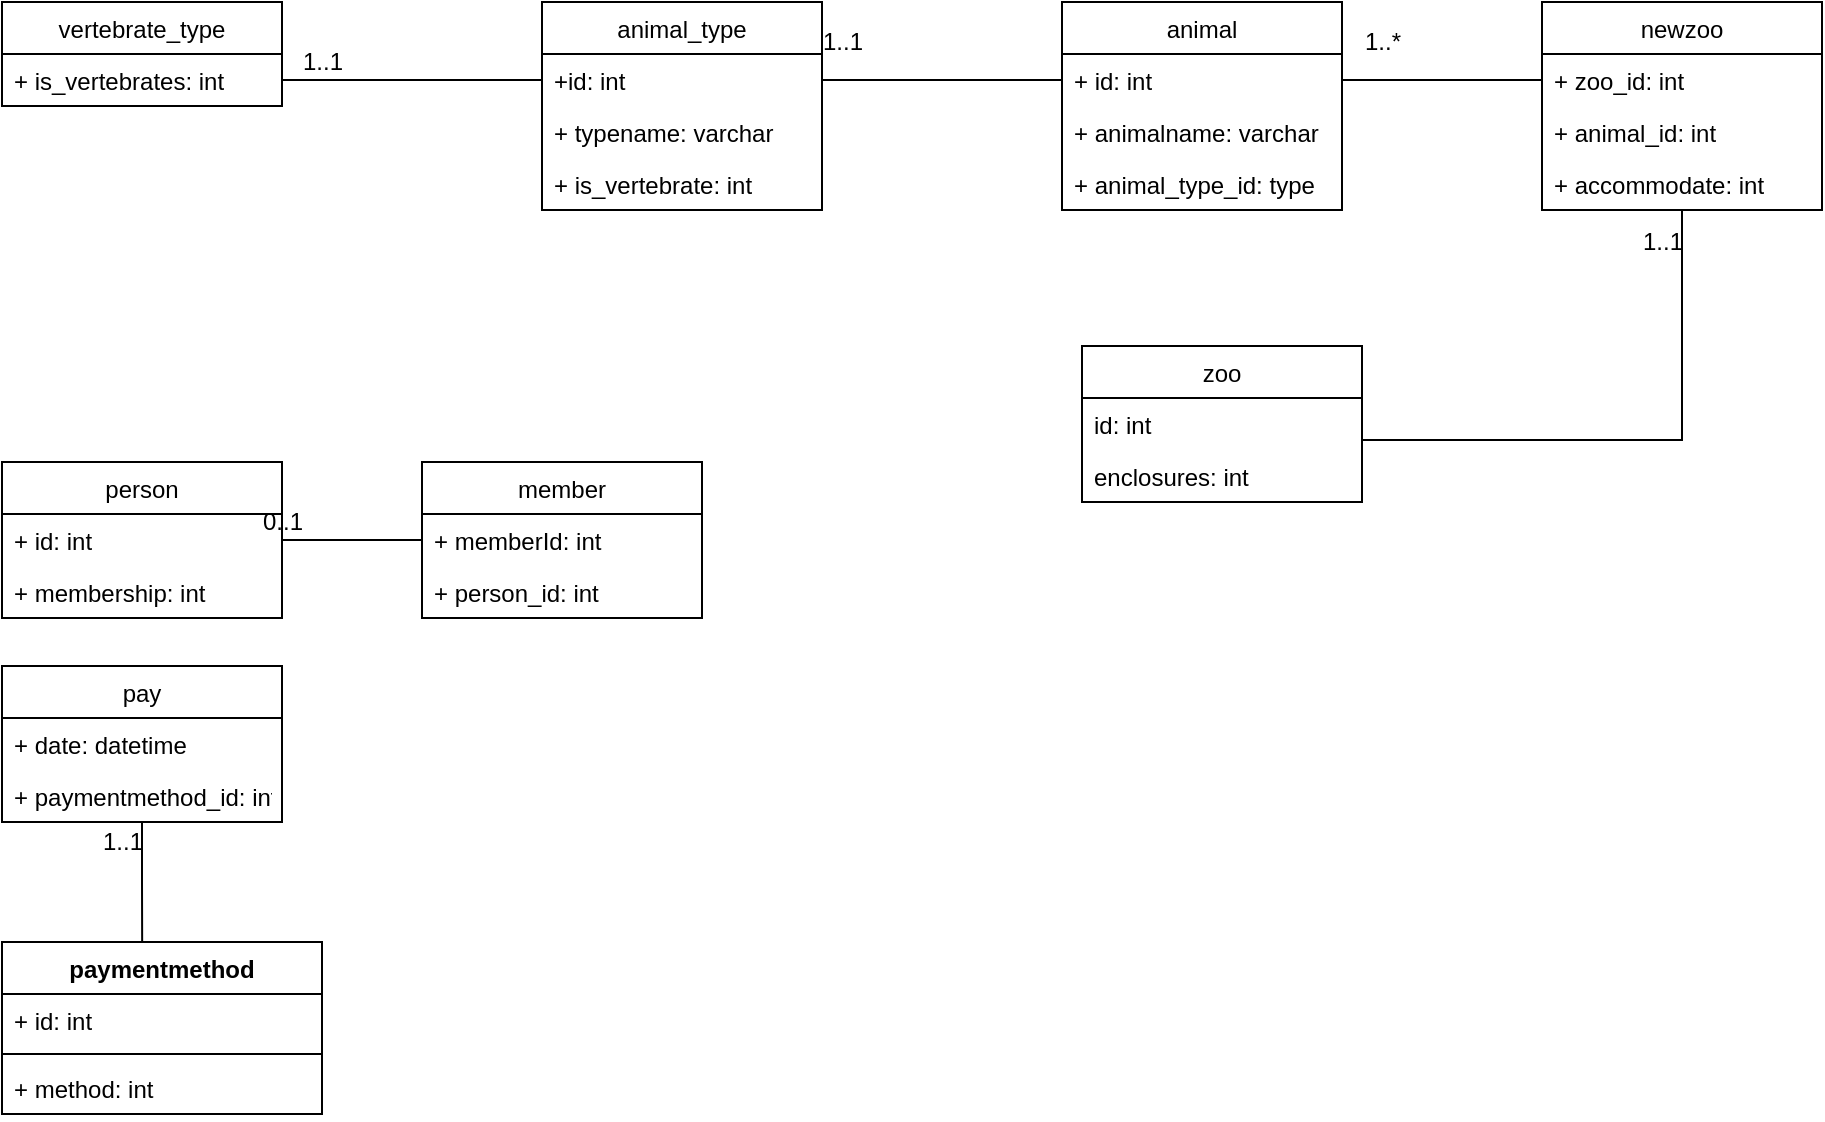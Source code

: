 <mxfile version="13.7.4" type="github">
  <diagram name="Page-1" id="e7e014a7-5840-1c2e-5031-d8a46d1fe8dd">
    <mxGraphModel dx="1108" dy="1286" grid="1" gridSize="10" guides="1" tooltips="1" connect="1" arrows="1" fold="1" page="1" pageScale="1" pageWidth="1169" pageHeight="826" background="#ffffff" math="0" shadow="0">
      <root>
        <mxCell id="0" />
        <mxCell id="1" parent="0" />
        <mxCell id="tPpb018GLGtYP7hBHYFy-53" value="member" style="swimlane;fontStyle=0;childLayout=stackLayout;horizontal=1;startSize=26;fillColor=none;horizontalStack=0;resizeParent=1;resizeParentMax=0;resizeLast=0;collapsible=1;marginBottom=0;" vertex="1" parent="1">
          <mxGeometry x="270" y="-120" width="140" height="78" as="geometry" />
        </mxCell>
        <mxCell id="tPpb018GLGtYP7hBHYFy-54" value="+ memberId: int" style="text;strokeColor=none;fillColor=none;align=left;verticalAlign=top;spacingLeft=4;spacingRight=4;overflow=hidden;rotatable=0;points=[[0,0.5],[1,0.5]];portConstraint=eastwest;" vertex="1" parent="tPpb018GLGtYP7hBHYFy-53">
          <mxGeometry y="26" width="140" height="26" as="geometry" />
        </mxCell>
        <mxCell id="tPpb018GLGtYP7hBHYFy-55" value="+ person_id: int" style="text;strokeColor=none;fillColor=none;align=left;verticalAlign=top;spacingLeft=4;spacingRight=4;overflow=hidden;rotatable=0;points=[[0,0.5],[1,0.5]];portConstraint=eastwest;" vertex="1" parent="tPpb018GLGtYP7hBHYFy-53">
          <mxGeometry y="52" width="140" height="26" as="geometry" />
        </mxCell>
        <mxCell id="tPpb018GLGtYP7hBHYFy-57" style="edgeStyle=orthogonalEdgeStyle;rounded=0;orthogonalLoop=1;jettySize=auto;html=1;entryX=0;entryY=0.5;entryDx=0;entryDy=0;endArrow=none;endFill=0;" edge="1" parent="1" source="tPpb018GLGtYP7hBHYFy-50" target="tPpb018GLGtYP7hBHYFy-54">
          <mxGeometry relative="1" as="geometry" />
        </mxCell>
        <mxCell id="tPpb018GLGtYP7hBHYFy-58" value="0..1" style="text;html=1;align=center;verticalAlign=middle;resizable=0;points=[];autosize=1;" vertex="1" parent="1">
          <mxGeometry x="180" y="-100" width="40" height="20" as="geometry" />
        </mxCell>
        <mxCell id="tPpb018GLGtYP7hBHYFy-68" style="edgeStyle=orthogonalEdgeStyle;rounded=0;orthogonalLoop=1;jettySize=auto;html=1;entryX=0.438;entryY=0;entryDx=0;entryDy=0;entryPerimeter=0;endArrow=none;endFill=0;" edge="1" parent="1" source="tPpb018GLGtYP7hBHYFy-59" target="tPpb018GLGtYP7hBHYFy-63">
          <mxGeometry relative="1" as="geometry" />
        </mxCell>
        <mxCell id="tPpb018GLGtYP7hBHYFy-69" value="1..1" style="text;html=1;align=center;verticalAlign=middle;resizable=0;points=[];autosize=1;" vertex="1" parent="1">
          <mxGeometry x="100" y="60" width="40" height="20" as="geometry" />
        </mxCell>
        <mxCell id="tPpb018GLGtYP7hBHYFy-70" value="animal_type" style="swimlane;fontStyle=0;childLayout=stackLayout;horizontal=1;startSize=26;fillColor=none;horizontalStack=0;resizeParent=1;resizeParentMax=0;resizeLast=0;collapsible=1;marginBottom=0;" vertex="1" parent="1">
          <mxGeometry x="330" y="-350" width="140" height="104" as="geometry" />
        </mxCell>
        <mxCell id="tPpb018GLGtYP7hBHYFy-71" value="+id: int" style="text;strokeColor=none;fillColor=none;align=left;verticalAlign=top;spacingLeft=4;spacingRight=4;overflow=hidden;rotatable=0;points=[[0,0.5],[1,0.5]];portConstraint=eastwest;" vertex="1" parent="tPpb018GLGtYP7hBHYFy-70">
          <mxGeometry y="26" width="140" height="26" as="geometry" />
        </mxCell>
        <mxCell id="tPpb018GLGtYP7hBHYFy-72" value="+ typename: varchar" style="text;strokeColor=none;fillColor=none;align=left;verticalAlign=top;spacingLeft=4;spacingRight=4;overflow=hidden;rotatable=0;points=[[0,0.5],[1,0.5]];portConstraint=eastwest;" vertex="1" parent="tPpb018GLGtYP7hBHYFy-70">
          <mxGeometry y="52" width="140" height="26" as="geometry" />
        </mxCell>
        <mxCell id="tPpb018GLGtYP7hBHYFy-73" value="+ is_vertebrate: int" style="text;strokeColor=none;fillColor=none;align=left;verticalAlign=top;spacingLeft=4;spacingRight=4;overflow=hidden;rotatable=0;points=[[0,0.5],[1,0.5]];portConstraint=eastwest;" vertex="1" parent="tPpb018GLGtYP7hBHYFy-70">
          <mxGeometry y="78" width="140" height="26" as="geometry" />
        </mxCell>
        <mxCell id="tPpb018GLGtYP7hBHYFy-74" style="edgeStyle=orthogonalEdgeStyle;rounded=0;orthogonalLoop=1;jettySize=auto;html=1;entryX=0;entryY=0.5;entryDx=0;entryDy=0;endArrow=none;endFill=0;" edge="1" parent="1" source="tPpb018GLGtYP7hBHYFy-46" target="tPpb018GLGtYP7hBHYFy-71">
          <mxGeometry relative="1" as="geometry" />
        </mxCell>
        <mxCell id="tPpb018GLGtYP7hBHYFy-75" value="1..1" style="text;html=1;align=center;verticalAlign=middle;resizable=0;points=[];autosize=1;" vertex="1" parent="1">
          <mxGeometry x="200" y="-330" width="40" height="20" as="geometry" />
        </mxCell>
        <mxCell id="tPpb018GLGtYP7hBHYFy-76" value="animal" style="swimlane;fontStyle=0;childLayout=stackLayout;horizontal=1;startSize=26;fillColor=none;horizontalStack=0;resizeParent=1;resizeParentMax=0;resizeLast=0;collapsible=1;marginBottom=0;" vertex="1" parent="1">
          <mxGeometry x="590" y="-350" width="140" height="104" as="geometry" />
        </mxCell>
        <mxCell id="tPpb018GLGtYP7hBHYFy-77" value="+ id: int" style="text;strokeColor=none;fillColor=none;align=left;verticalAlign=top;spacingLeft=4;spacingRight=4;overflow=hidden;rotatable=0;points=[[0,0.5],[1,0.5]];portConstraint=eastwest;" vertex="1" parent="tPpb018GLGtYP7hBHYFy-76">
          <mxGeometry y="26" width="140" height="26" as="geometry" />
        </mxCell>
        <mxCell id="tPpb018GLGtYP7hBHYFy-78" value="+ animalname: varchar" style="text;strokeColor=none;fillColor=none;align=left;verticalAlign=top;spacingLeft=4;spacingRight=4;overflow=hidden;rotatable=0;points=[[0,0.5],[1,0.5]];portConstraint=eastwest;" vertex="1" parent="tPpb018GLGtYP7hBHYFy-76">
          <mxGeometry y="52" width="140" height="26" as="geometry" />
        </mxCell>
        <mxCell id="tPpb018GLGtYP7hBHYFy-79" value="+ animal_type_id: type" style="text;strokeColor=none;fillColor=none;align=left;verticalAlign=top;spacingLeft=4;spacingRight=4;overflow=hidden;rotatable=0;points=[[0,0.5],[1,0.5]];portConstraint=eastwest;" vertex="1" parent="tPpb018GLGtYP7hBHYFy-76">
          <mxGeometry y="78" width="140" height="26" as="geometry" />
        </mxCell>
        <mxCell id="tPpb018GLGtYP7hBHYFy-80" style="edgeStyle=orthogonalEdgeStyle;rounded=0;orthogonalLoop=1;jettySize=auto;html=1;entryX=0;entryY=0.5;entryDx=0;entryDy=0;endArrow=none;endFill=0;" edge="1" parent="1" source="tPpb018GLGtYP7hBHYFy-71" target="tPpb018GLGtYP7hBHYFy-77">
          <mxGeometry relative="1" as="geometry" />
        </mxCell>
        <mxCell id="tPpb018GLGtYP7hBHYFy-81" value="1..1" style="text;html=1;align=center;verticalAlign=middle;resizable=0;points=[];autosize=1;" vertex="1" parent="1">
          <mxGeometry x="460" y="-340" width="40" height="20" as="geometry" />
        </mxCell>
        <mxCell id="tPpb018GLGtYP7hBHYFy-82" value="zoo" style="swimlane;fontStyle=0;childLayout=stackLayout;horizontal=1;startSize=26;fillColor=none;horizontalStack=0;resizeParent=1;resizeParentMax=0;resizeLast=0;collapsible=1;marginBottom=0;" vertex="1" parent="1">
          <mxGeometry x="600" y="-178" width="140" height="78" as="geometry" />
        </mxCell>
        <mxCell id="tPpb018GLGtYP7hBHYFy-83" value="id: int" style="text;strokeColor=none;fillColor=none;align=left;verticalAlign=top;spacingLeft=4;spacingRight=4;overflow=hidden;rotatable=0;points=[[0,0.5],[1,0.5]];portConstraint=eastwest;" vertex="1" parent="tPpb018GLGtYP7hBHYFy-82">
          <mxGeometry y="26" width="140" height="26" as="geometry" />
        </mxCell>
        <mxCell id="tPpb018GLGtYP7hBHYFy-84" value="enclosures: int " style="text;strokeColor=none;fillColor=none;align=left;verticalAlign=top;spacingLeft=4;spacingRight=4;overflow=hidden;rotatable=0;points=[[0,0.5],[1,0.5]];portConstraint=eastwest;" vertex="1" parent="tPpb018GLGtYP7hBHYFy-82">
          <mxGeometry y="52" width="140" height="26" as="geometry" />
        </mxCell>
        <mxCell id="tPpb018GLGtYP7hBHYFy-94" style="edgeStyle=orthogonalEdgeStyle;rounded=0;orthogonalLoop=1;jettySize=auto;html=1;entryX=1;entryY=0.808;entryDx=0;entryDy=0;entryPerimeter=0;endArrow=none;endFill=0;" edge="1" parent="1" source="tPpb018GLGtYP7hBHYFy-88" target="tPpb018GLGtYP7hBHYFy-83">
          <mxGeometry relative="1" as="geometry" />
        </mxCell>
        <mxCell id="tPpb018GLGtYP7hBHYFy-88" value="newzoo" style="swimlane;fontStyle=0;childLayout=stackLayout;horizontal=1;startSize=26;fillColor=none;horizontalStack=0;resizeParent=1;resizeParentMax=0;resizeLast=0;collapsible=1;marginBottom=0;" vertex="1" parent="1">
          <mxGeometry x="830" y="-350" width="140" height="104" as="geometry" />
        </mxCell>
        <mxCell id="tPpb018GLGtYP7hBHYFy-89" value="+ zoo_id: int" style="text;strokeColor=none;fillColor=none;align=left;verticalAlign=top;spacingLeft=4;spacingRight=4;overflow=hidden;rotatable=0;points=[[0,0.5],[1,0.5]];portConstraint=eastwest;" vertex="1" parent="tPpb018GLGtYP7hBHYFy-88">
          <mxGeometry y="26" width="140" height="26" as="geometry" />
        </mxCell>
        <mxCell id="tPpb018GLGtYP7hBHYFy-90" value="+ animal_id: int" style="text;strokeColor=none;fillColor=none;align=left;verticalAlign=top;spacingLeft=4;spacingRight=4;overflow=hidden;rotatable=0;points=[[0,0.5],[1,0.5]];portConstraint=eastwest;" vertex="1" parent="tPpb018GLGtYP7hBHYFy-88">
          <mxGeometry y="52" width="140" height="26" as="geometry" />
        </mxCell>
        <mxCell id="tPpb018GLGtYP7hBHYFy-91" value="+ accommodate: int" style="text;strokeColor=none;fillColor=none;align=left;verticalAlign=top;spacingLeft=4;spacingRight=4;overflow=hidden;rotatable=0;points=[[0,0.5],[1,0.5]];portConstraint=eastwest;" vertex="1" parent="tPpb018GLGtYP7hBHYFy-88">
          <mxGeometry y="78" width="140" height="26" as="geometry" />
        </mxCell>
        <mxCell id="tPpb018GLGtYP7hBHYFy-92" style="edgeStyle=orthogonalEdgeStyle;rounded=0;orthogonalLoop=1;jettySize=auto;html=1;entryX=0;entryY=0.5;entryDx=0;entryDy=0;endArrow=none;endFill=0;" edge="1" parent="1" source="tPpb018GLGtYP7hBHYFy-77" target="tPpb018GLGtYP7hBHYFy-89">
          <mxGeometry relative="1" as="geometry" />
        </mxCell>
        <mxCell id="tPpb018GLGtYP7hBHYFy-93" value="1..*" style="text;html=1;align=center;verticalAlign=middle;resizable=0;points=[];autosize=1;" vertex="1" parent="1">
          <mxGeometry x="735" y="-340" width="30" height="20" as="geometry" />
        </mxCell>
        <mxCell id="tPpb018GLGtYP7hBHYFy-95" value="1..1" style="text;html=1;align=center;verticalAlign=middle;resizable=0;points=[];autosize=1;" vertex="1" parent="1">
          <mxGeometry x="870" y="-240" width="40" height="20" as="geometry" />
        </mxCell>
        <mxCell id="tPpb018GLGtYP7hBHYFy-49" value="person" style="swimlane;fontStyle=0;childLayout=stackLayout;horizontal=1;startSize=26;fillColor=none;horizontalStack=0;resizeParent=1;resizeParentMax=0;resizeLast=0;collapsible=1;marginBottom=0;" vertex="1" parent="1">
          <mxGeometry x="60" y="-120" width="140" height="78" as="geometry" />
        </mxCell>
        <mxCell id="tPpb018GLGtYP7hBHYFy-50" value="+ id: int" style="text;strokeColor=none;fillColor=none;align=left;verticalAlign=top;spacingLeft=4;spacingRight=4;overflow=hidden;rotatable=0;points=[[0,0.5],[1,0.5]];portConstraint=eastwest;" vertex="1" parent="tPpb018GLGtYP7hBHYFy-49">
          <mxGeometry y="26" width="140" height="26" as="geometry" />
        </mxCell>
        <mxCell id="tPpb018GLGtYP7hBHYFy-51" value="+ membership: int" style="text;strokeColor=none;fillColor=none;align=left;verticalAlign=top;spacingLeft=4;spacingRight=4;overflow=hidden;rotatable=0;points=[[0,0.5],[1,0.5]];portConstraint=eastwest;" vertex="1" parent="tPpb018GLGtYP7hBHYFy-49">
          <mxGeometry y="52" width="140" height="26" as="geometry" />
        </mxCell>
        <mxCell id="tPpb018GLGtYP7hBHYFy-59" value="pay" style="swimlane;fontStyle=0;childLayout=stackLayout;horizontal=1;startSize=26;fillColor=none;horizontalStack=0;resizeParent=1;resizeParentMax=0;resizeLast=0;collapsible=1;marginBottom=0;" vertex="1" parent="1">
          <mxGeometry x="60" y="-18" width="140" height="78" as="geometry" />
        </mxCell>
        <mxCell id="tPpb018GLGtYP7hBHYFy-61" value="+ date: datetime" style="text;strokeColor=none;fillColor=none;align=left;verticalAlign=top;spacingLeft=4;spacingRight=4;overflow=hidden;rotatable=0;points=[[0,0.5],[1,0.5]];portConstraint=eastwest;" vertex="1" parent="tPpb018GLGtYP7hBHYFy-59">
          <mxGeometry y="26" width="140" height="26" as="geometry" />
        </mxCell>
        <mxCell id="tPpb018GLGtYP7hBHYFy-62" value="+ paymentmethod_id: int" style="text;strokeColor=none;fillColor=none;align=left;verticalAlign=top;spacingLeft=4;spacingRight=4;overflow=hidden;rotatable=0;points=[[0,0.5],[1,0.5]];portConstraint=eastwest;" vertex="1" parent="tPpb018GLGtYP7hBHYFy-59">
          <mxGeometry y="52" width="140" height="26" as="geometry" />
        </mxCell>
        <mxCell id="tPpb018GLGtYP7hBHYFy-63" value="paymentmethod" style="swimlane;fontStyle=1;align=center;verticalAlign=top;childLayout=stackLayout;horizontal=1;startSize=26;horizontalStack=0;resizeParent=1;resizeParentMax=0;resizeLast=0;collapsible=1;marginBottom=0;" vertex="1" parent="1">
          <mxGeometry x="60" y="120" width="160" height="86" as="geometry" />
        </mxCell>
        <mxCell id="tPpb018GLGtYP7hBHYFy-64" value="+ id: int" style="text;strokeColor=none;fillColor=none;align=left;verticalAlign=top;spacingLeft=4;spacingRight=4;overflow=hidden;rotatable=0;points=[[0,0.5],[1,0.5]];portConstraint=eastwest;" vertex="1" parent="tPpb018GLGtYP7hBHYFy-63">
          <mxGeometry y="26" width="160" height="26" as="geometry" />
        </mxCell>
        <mxCell id="tPpb018GLGtYP7hBHYFy-65" value="" style="line;strokeWidth=1;fillColor=none;align=left;verticalAlign=middle;spacingTop=-1;spacingLeft=3;spacingRight=3;rotatable=0;labelPosition=right;points=[];portConstraint=eastwest;" vertex="1" parent="tPpb018GLGtYP7hBHYFy-63">
          <mxGeometry y="52" width="160" height="8" as="geometry" />
        </mxCell>
        <mxCell id="tPpb018GLGtYP7hBHYFy-66" value="+ method: int" style="text;strokeColor=none;fillColor=none;align=left;verticalAlign=top;spacingLeft=4;spacingRight=4;overflow=hidden;rotatable=0;points=[[0,0.5],[1,0.5]];portConstraint=eastwest;" vertex="1" parent="tPpb018GLGtYP7hBHYFy-63">
          <mxGeometry y="60" width="160" height="26" as="geometry" />
        </mxCell>
        <mxCell id="tPpb018GLGtYP7hBHYFy-45" value="vertebrate_type" style="swimlane;fontStyle=0;childLayout=stackLayout;horizontal=1;startSize=26;fillColor=none;horizontalStack=0;resizeParent=1;resizeParentMax=0;resizeLast=0;collapsible=1;marginBottom=0;" vertex="1" parent="1">
          <mxGeometry x="60" y="-350" width="140" height="52" as="geometry" />
        </mxCell>
        <mxCell id="tPpb018GLGtYP7hBHYFy-46" value="+ is_vertebrates: int" style="text;strokeColor=none;fillColor=none;align=left;verticalAlign=top;spacingLeft=4;spacingRight=4;overflow=hidden;rotatable=0;points=[[0,0.5],[1,0.5]];portConstraint=eastwest;" vertex="1" parent="tPpb018GLGtYP7hBHYFy-45">
          <mxGeometry y="26" width="140" height="26" as="geometry" />
        </mxCell>
      </root>
    </mxGraphModel>
  </diagram>
</mxfile>

